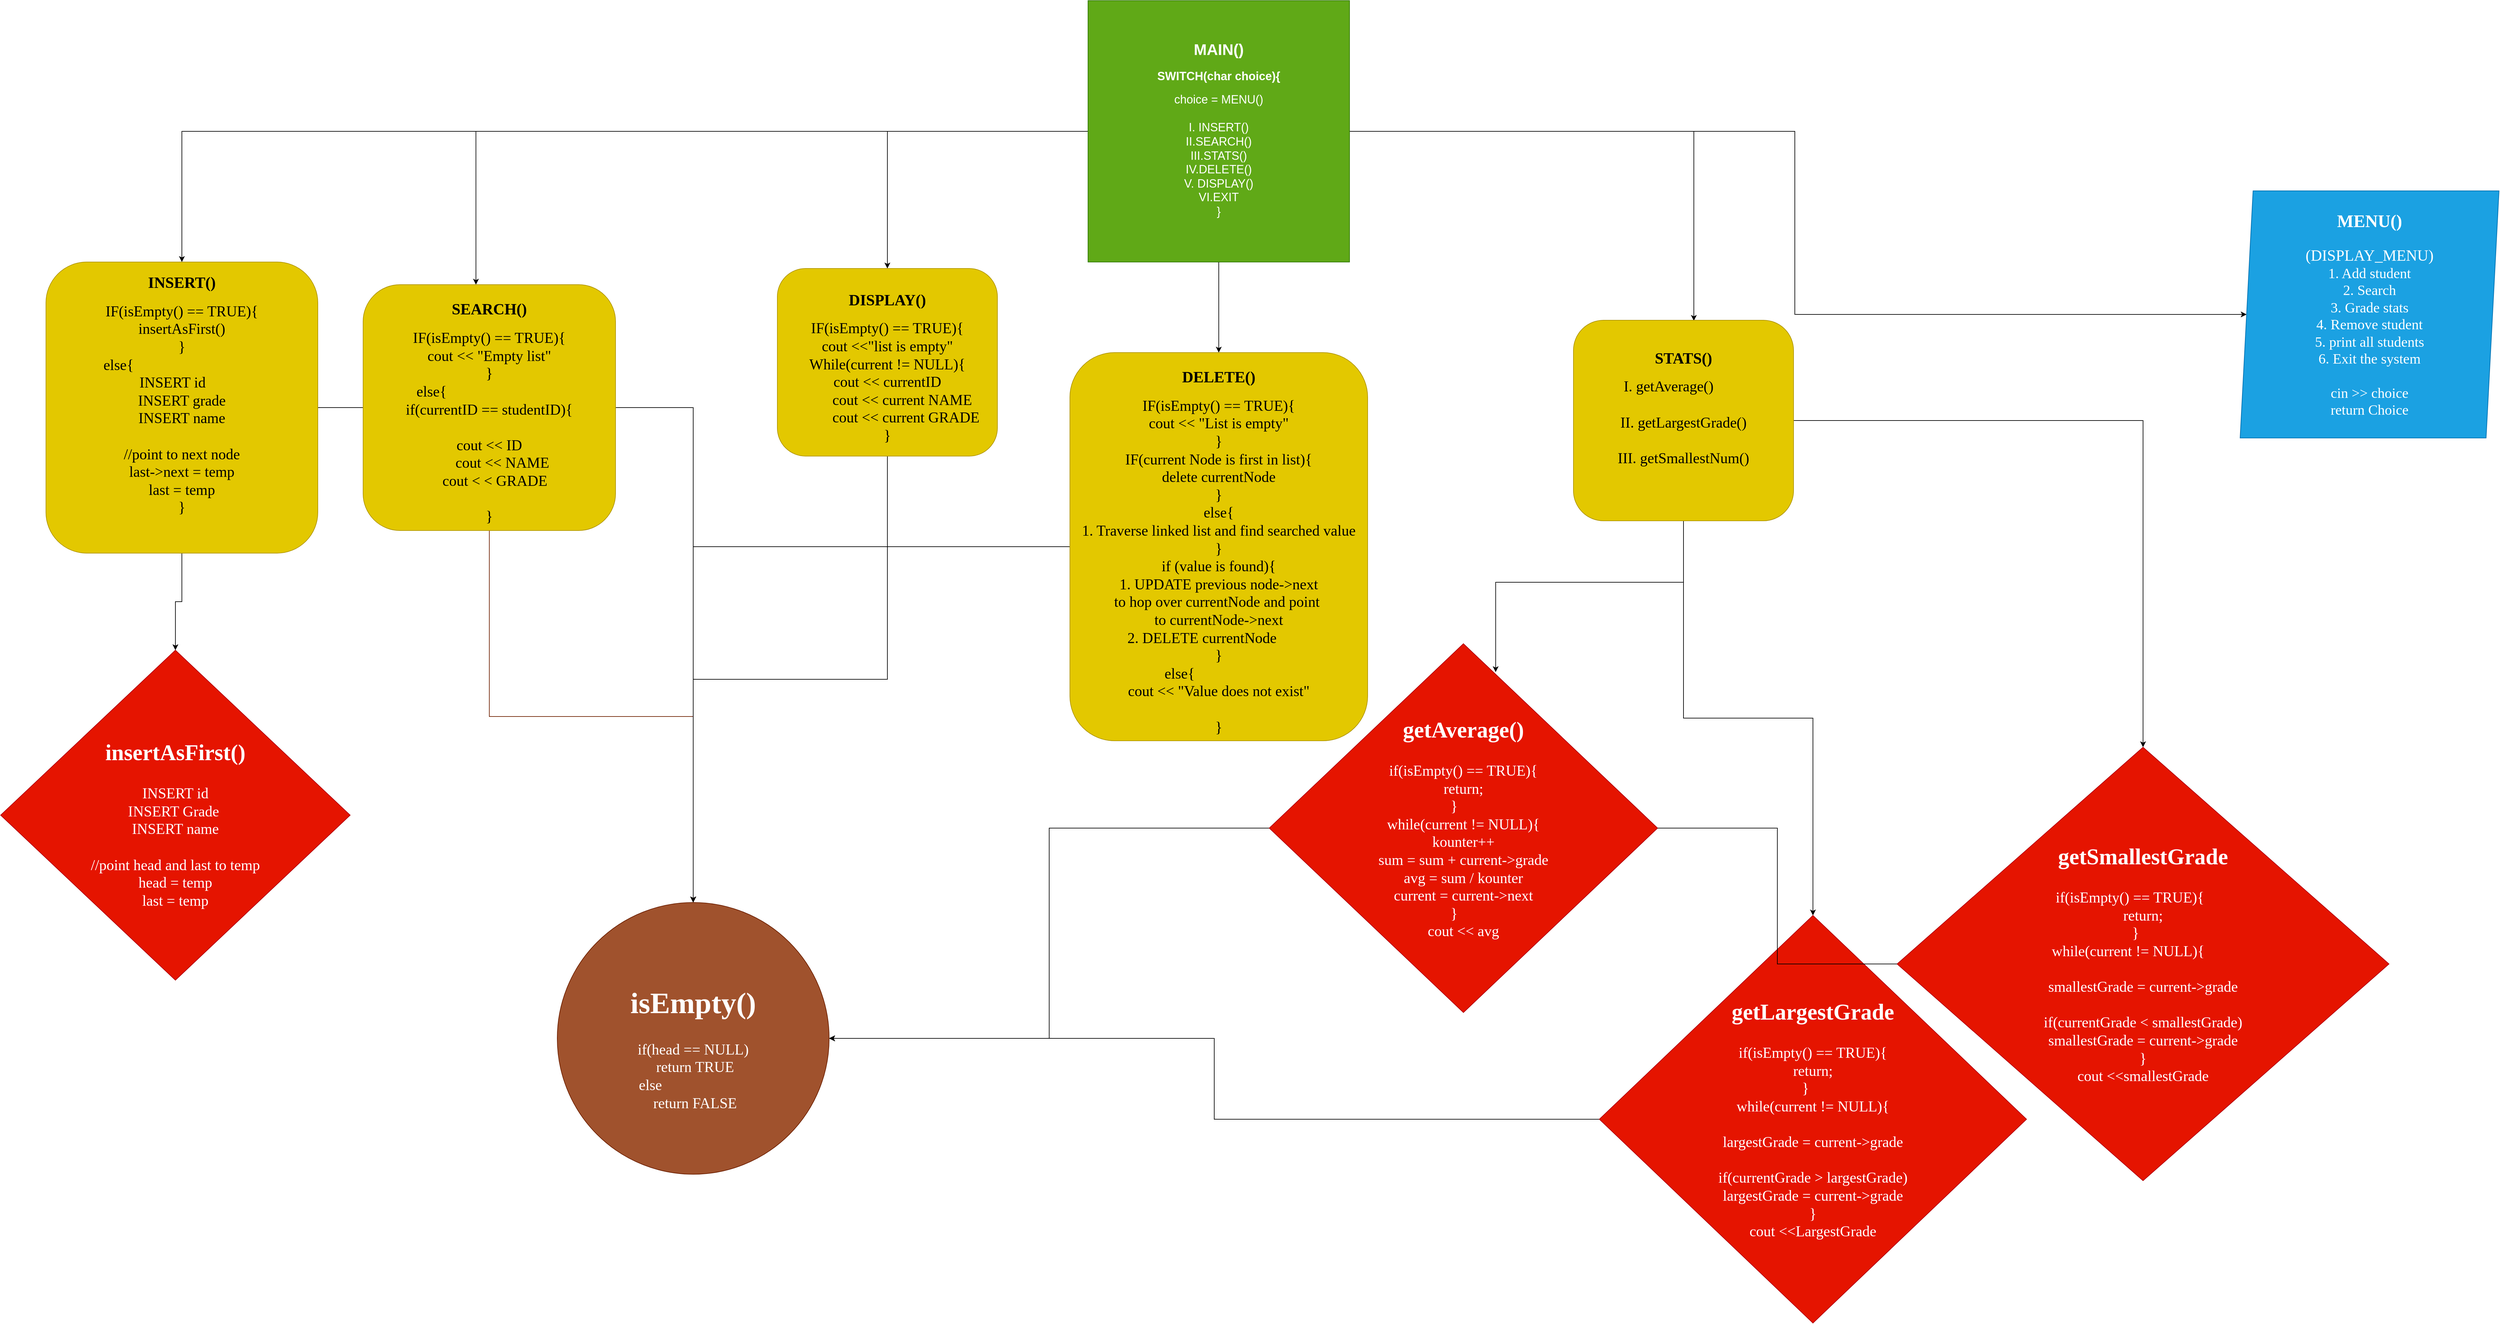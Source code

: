<mxfile version="15.9.1" type="github">
  <diagram id="42B0yYsS4WE9QI_ON9u-" name="Page-1">
    <mxGraphModel dx="3947" dy="1243" grid="1" gridSize="10" guides="1" tooltips="1" connect="1" arrows="1" fold="1" page="1" pageScale="1" pageWidth="850" pageHeight="1100" math="0" shadow="0">
      <root>
        <mxCell id="0" />
        <mxCell id="1" parent="0" />
        <mxCell id="UTaXSZdLz8AItKQFyk2M-6" style="edgeStyle=orthogonalEdgeStyle;rounded=0;orthogonalLoop=1;jettySize=auto;html=1;entryX=0.5;entryY=0;entryDx=0;entryDy=0;fontFamily=Lucida Console;fontSize=18;" edge="1" parent="1" source="UTaXSZdLz8AItKQFyk2M-3" target="UTaXSZdLz8AItKQFyk2M-5">
          <mxGeometry relative="1" as="geometry" />
        </mxCell>
        <mxCell id="UTaXSZdLz8AItKQFyk2M-12" style="edgeStyle=orthogonalEdgeStyle;rounded=0;orthogonalLoop=1;jettySize=auto;html=1;entryX=0.447;entryY=0;entryDx=0;entryDy=0;entryPerimeter=0;fontFamily=Lucida Console;fontSize=24;" edge="1" parent="1" source="UTaXSZdLz8AItKQFyk2M-3" target="UTaXSZdLz8AItKQFyk2M-11">
          <mxGeometry relative="1" as="geometry" />
        </mxCell>
        <mxCell id="UTaXSZdLz8AItKQFyk2M-14" style="edgeStyle=orthogonalEdgeStyle;rounded=0;orthogonalLoop=1;jettySize=auto;html=1;entryX=0.547;entryY=0.003;entryDx=0;entryDy=0;entryPerimeter=0;fontFamily=Lucida Console;fontSize=24;" edge="1" parent="1" source="UTaXSZdLz8AItKQFyk2M-3" target="UTaXSZdLz8AItKQFyk2M-13">
          <mxGeometry relative="1" as="geometry" />
        </mxCell>
        <mxCell id="UTaXSZdLz8AItKQFyk2M-18" style="edgeStyle=orthogonalEdgeStyle;rounded=0;orthogonalLoop=1;jettySize=auto;html=1;fontFamily=Lucida Console;fontSize=24;" edge="1" parent="1" source="UTaXSZdLz8AItKQFyk2M-3" target="UTaXSZdLz8AItKQFyk2M-17">
          <mxGeometry relative="1" as="geometry" />
        </mxCell>
        <mxCell id="UTaXSZdLz8AItKQFyk2M-21" style="edgeStyle=orthogonalEdgeStyle;rounded=0;orthogonalLoop=1;jettySize=auto;html=1;fontFamily=Lucida Console;fontSize=24;" edge="1" parent="1" source="UTaXSZdLz8AItKQFyk2M-3" target="UTaXSZdLz8AItKQFyk2M-19">
          <mxGeometry relative="1" as="geometry" />
        </mxCell>
        <mxCell id="UTaXSZdLz8AItKQFyk2M-41" style="edgeStyle=orthogonalEdgeStyle;rounded=0;orthogonalLoop=1;jettySize=auto;html=1;fontFamily=Lucida Console;fontSize=18;" edge="1" parent="1" source="UTaXSZdLz8AItKQFyk2M-3" target="UTaXSZdLz8AItKQFyk2M-40">
          <mxGeometry relative="1" as="geometry" />
        </mxCell>
        <mxCell id="UTaXSZdLz8AItKQFyk2M-3" value="&lt;h1&gt;MAIN()&lt;/h1&gt;&lt;h2&gt;SWITCH(char choice){&lt;/h2&gt;&lt;div&gt;&lt;font style=&quot;font-size: 18px&quot;&gt;choice = MENU()&lt;/font&gt;&lt;/div&gt;&lt;div&gt;&lt;font style=&quot;font-size: 18px&quot;&gt;&lt;br&gt;&lt;/font&gt;&lt;/div&gt;&lt;div style=&quot;font-size: 18px&quot;&gt;I. INSERT()&lt;/div&gt;&lt;div style=&quot;font-size: 18px&quot;&gt;II.SEARCH()&lt;/div&gt;&lt;div style=&quot;font-size: 18px&quot;&gt;III.STATS()&lt;/div&gt;&lt;div style=&quot;font-size: 18px&quot;&gt;IV.DELETE()&lt;/div&gt;&lt;div style=&quot;font-size: 18px&quot;&gt;V. DISPLAY()&lt;/div&gt;&lt;div style=&quot;font-size: 18px&quot;&gt;VI.EXIT&lt;/div&gt;&lt;div style=&quot;font-size: 18px&quot;&gt;}&lt;/div&gt;&lt;div style=&quot;font-size: 18px&quot;&gt;&lt;br&gt;&lt;/div&gt;" style="whiteSpace=wrap;html=1;aspect=fixed;fillColor=#60a917;strokeColor=#2D7600;fontColor=#ffffff;" vertex="1" parent="1">
          <mxGeometry x="200" y="36" width="404" height="404" as="geometry" />
        </mxCell>
        <mxCell id="UTaXSZdLz8AItKQFyk2M-30" style="edgeStyle=orthogonalEdgeStyle;rounded=0;orthogonalLoop=1;jettySize=auto;html=1;entryX=0.5;entryY=0;entryDx=0;entryDy=0;fontFamily=Lucida Console;fontSize=23;" edge="1" parent="1" source="UTaXSZdLz8AItKQFyk2M-5" target="UTaXSZdLz8AItKQFyk2M-29">
          <mxGeometry relative="1" as="geometry" />
        </mxCell>
        <mxCell id="UTaXSZdLz8AItKQFyk2M-32" style="edgeStyle=orthogonalEdgeStyle;rounded=0;orthogonalLoop=1;jettySize=auto;html=1;fontFamily=Lucida Console;fontSize=23;" edge="1" parent="1" source="UTaXSZdLz8AItKQFyk2M-5" target="UTaXSZdLz8AItKQFyk2M-31">
          <mxGeometry relative="1" as="geometry" />
        </mxCell>
        <mxCell id="UTaXSZdLz8AItKQFyk2M-5" value="&lt;h1 style=&quot;font-size: 24px&quot;&gt;INSERT()&lt;/h1&gt;&lt;div style=&quot;font-size: 23px&quot;&gt;IF(isEmpty() == TRUE){&lt;/div&gt;&lt;div style=&quot;font-size: 23px&quot;&gt;insertAsFirst()&lt;/div&gt;&lt;div style=&quot;font-size: 23px&quot;&gt;}&lt;/div&gt;&lt;div style=&quot;font-size: 23px&quot;&gt;else{&amp;nbsp; &amp;nbsp; &amp;nbsp; &amp;nbsp; &amp;nbsp; &amp;nbsp; &amp;nbsp; &amp;nbsp; &amp;nbsp; &amp;nbsp; &amp;nbsp; &amp;nbsp; &amp;nbsp; &amp;nbsp; &amp;nbsp; &amp;nbsp; &amp;nbsp;&amp;nbsp;&lt;/div&gt;&lt;div style=&quot;font-size: 23px&quot;&gt;&lt;span&gt;INSERT id&amp;nbsp; &amp;nbsp; &amp;nbsp;&lt;/span&gt;&lt;br&gt;&lt;/div&gt;&lt;div style=&quot;font-size: 23px&quot;&gt;INSERT grade&lt;/div&gt;&lt;div style=&quot;font-size: 23px&quot;&gt;INSERT name&lt;/div&gt;&lt;div style=&quot;font-size: 23px&quot;&gt;&lt;br&gt;&lt;/div&gt;&lt;div style=&quot;font-size: 23px&quot;&gt;//point to next node&lt;/div&gt;&lt;div style=&quot;font-size: 23px&quot;&gt;last-&amp;gt;next = temp&lt;/div&gt;&lt;div style=&quot;font-size: 23px&quot;&gt;last = temp&lt;/div&gt;&lt;div style=&quot;font-size: 23px&quot;&gt;}&lt;/div&gt;&lt;div style=&quot;font-size: 23px&quot;&gt;&lt;br&gt;&lt;/div&gt;&lt;div style=&quot;font-size: 23px&quot;&gt;&lt;br&gt;&lt;/div&gt;" style="rounded=1;whiteSpace=wrap;html=1;fontFamily=Lucida Console;fontSize=18;fillColor=#e3c800;fontColor=#000000;strokeColor=#B09500;" vertex="1" parent="1">
          <mxGeometry x="-1410" y="440" width="420" height="450" as="geometry" />
        </mxCell>
        <mxCell id="UTaXSZdLz8AItKQFyk2M-33" style="edgeStyle=orthogonalEdgeStyle;rounded=0;orthogonalLoop=1;jettySize=auto;html=1;fontFamily=Lucida Console;fontSize=23;fillColor=#a0522d;strokeColor=#6D1F00;" edge="1" parent="1" source="UTaXSZdLz8AItKQFyk2M-11" target="UTaXSZdLz8AItKQFyk2M-31">
          <mxGeometry relative="1" as="geometry" />
        </mxCell>
        <mxCell id="UTaXSZdLz8AItKQFyk2M-11" value="&lt;h1 style=&quot;font-size: 24px&quot;&gt;SEARCH()&lt;/h1&gt;&lt;div style=&quot;font-size: 23px&quot;&gt;IF(isEmpty() == TRUE){&lt;/div&gt;&lt;div style=&quot;font-size: 23px&quot;&gt;cout &amp;lt;&amp;lt; &quot;Empty list&quot;&lt;/div&gt;&lt;div style=&quot;font-size: 23px&quot;&gt;}&lt;/div&gt;&lt;div style=&quot;font-size: 23px&quot;&gt;else{&amp;nbsp; &amp;nbsp; &amp;nbsp; &amp;nbsp; &amp;nbsp; &amp;nbsp; &amp;nbsp; &amp;nbsp; &amp;nbsp; &amp;nbsp; &amp;nbsp; &amp;nbsp; &amp;nbsp; &amp;nbsp; &amp;nbsp; &amp;nbsp;&lt;/div&gt;&lt;div style=&quot;font-size: 23px&quot;&gt;if(currentID == studentID){&lt;/div&gt;&lt;div style=&quot;font-size: 23px&quot;&gt;&lt;span&gt;&lt;br&gt;&lt;/span&gt;&lt;/div&gt;&lt;div style=&quot;font-size: 23px&quot;&gt;&lt;span&gt;cout &amp;lt;&amp;lt; ID&lt;/span&gt;&lt;br&gt;&lt;/div&gt;&lt;div style=&quot;font-size: 23px&quot;&gt;&amp;nbsp; &amp;nbsp; &amp;nbsp; &amp;nbsp;cout &amp;lt;&amp;lt; NAME&lt;/div&gt;&lt;div style=&quot;font-size: 23px&quot;&gt;&lt;span style=&quot;white-space: pre&quot;&gt;	&lt;/span&gt;&amp;nbsp; cout &amp;lt; &amp;lt; GRADE&lt;/div&gt;&lt;div style=&quot;font-size: 23px&quot;&gt;&lt;br&gt;&lt;/div&gt;&lt;div style=&quot;font-size: 23px&quot;&gt;}&lt;/div&gt;" style="rounded=1;whiteSpace=wrap;html=1;fontFamily=Lucida Console;fontSize=18;fillColor=#e3c800;fontColor=#000000;strokeColor=#B09500;" vertex="1" parent="1">
          <mxGeometry x="-920" y="475" width="390" height="380" as="geometry" />
        </mxCell>
        <mxCell id="UTaXSZdLz8AItKQFyk2M-26" style="edgeStyle=orthogonalEdgeStyle;rounded=0;orthogonalLoop=1;jettySize=auto;html=1;entryX=0.583;entryY=0.077;entryDx=0;entryDy=0;entryPerimeter=0;fontFamily=Lucida Console;fontSize=23;" edge="1" parent="1" source="UTaXSZdLz8AItKQFyk2M-13" target="UTaXSZdLz8AItKQFyk2M-23">
          <mxGeometry relative="1" as="geometry" />
        </mxCell>
        <mxCell id="UTaXSZdLz8AItKQFyk2M-27" style="edgeStyle=orthogonalEdgeStyle;rounded=0;orthogonalLoop=1;jettySize=auto;html=1;entryX=0.5;entryY=0;entryDx=0;entryDy=0;fontFamily=Lucida Console;fontSize=23;" edge="1" parent="1" source="UTaXSZdLz8AItKQFyk2M-13" target="UTaXSZdLz8AItKQFyk2M-24">
          <mxGeometry relative="1" as="geometry" />
        </mxCell>
        <mxCell id="UTaXSZdLz8AItKQFyk2M-28" style="edgeStyle=orthogonalEdgeStyle;rounded=0;orthogonalLoop=1;jettySize=auto;html=1;entryX=0.5;entryY=0;entryDx=0;entryDy=0;fontFamily=Lucida Console;fontSize=23;" edge="1" parent="1" source="UTaXSZdLz8AItKQFyk2M-13" target="UTaXSZdLz8AItKQFyk2M-25">
          <mxGeometry relative="1" as="geometry" />
        </mxCell>
        <mxCell id="UTaXSZdLz8AItKQFyk2M-13" value="&lt;h1 style=&quot;font-size: 24px&quot;&gt;STATS()&lt;/h1&gt;&lt;div style=&quot;font-size: 23px&quot;&gt;I. getAverage()&amp;nbsp; &amp;nbsp; &amp;nbsp; &amp;nbsp;&amp;nbsp;&lt;/div&gt;&lt;div style=&quot;font-size: 23px&quot;&gt;&lt;span&gt;&lt;br&gt;&lt;/span&gt;&lt;/div&gt;&lt;div style=&quot;font-size: 23px&quot;&gt;&amp;nbsp;II. getLargestGrade()&amp;nbsp;&lt;/div&gt;&lt;div style=&quot;font-size: 23px&quot;&gt;&lt;span&gt;&amp;nbsp; &amp;nbsp; &amp;nbsp; &amp;nbsp;&lt;/span&gt;&lt;/div&gt;&lt;div style=&quot;font-size: 23px&quot;&gt;III. getSmallestNum()&lt;/div&gt;&lt;div style=&quot;font-size: 23px&quot;&gt;&lt;br&gt;&lt;/div&gt;&lt;div style=&quot;font-size: 23px&quot;&gt;&lt;br&gt;&lt;/div&gt;" style="rounded=1;whiteSpace=wrap;html=1;fontFamily=Lucida Console;fontSize=18;fillColor=#e3c800;fontColor=#000000;strokeColor=#B09500;" vertex="1" parent="1">
          <mxGeometry x="950" y="530" width="340" height="310" as="geometry" />
        </mxCell>
        <mxCell id="UTaXSZdLz8AItKQFyk2M-34" style="edgeStyle=orthogonalEdgeStyle;rounded=0;orthogonalLoop=1;jettySize=auto;html=1;fontFamily=Lucida Console;fontSize=23;" edge="1" parent="1" source="UTaXSZdLz8AItKQFyk2M-17" target="UTaXSZdLz8AItKQFyk2M-31">
          <mxGeometry relative="1" as="geometry" />
        </mxCell>
        <mxCell id="UTaXSZdLz8AItKQFyk2M-17" value="&lt;h1 style=&quot;font-size: 24px&quot;&gt;DISPLAY()&lt;/h1&gt;&lt;div style=&quot;font-size: 23px&quot;&gt;IF(isEmpty() == TRUE){&lt;/div&gt;&lt;div style=&quot;font-size: 23px&quot;&gt;cout &amp;lt;&amp;lt;&quot;list is empty&quot;&lt;/div&gt;&lt;div style=&quot;font-size: 23px&quot;&gt;While(current != NULL){&lt;/div&gt;&lt;div style=&quot;font-size: 23px&quot;&gt;cout &amp;lt;&amp;lt; currentID&lt;/div&gt;&lt;div style=&quot;font-size: 23px&quot;&gt;&amp;nbsp; &amp;nbsp; &amp;nbsp; &amp;nbsp; cout &amp;lt;&amp;lt; current NAME&lt;/div&gt;&lt;div style=&quot;font-size: 23px&quot;&gt;&amp;nbsp; &amp;nbsp; &amp;nbsp; &amp;nbsp; &amp;nbsp; cout &amp;lt;&amp;lt; current GRADE&lt;/div&gt;&lt;div style=&quot;font-size: 23px&quot;&gt;}&lt;/div&gt;" style="rounded=1;whiteSpace=wrap;html=1;fontFamily=Lucida Console;fontSize=18;fillColor=#e3c800;fontColor=#000000;strokeColor=#B09500;" vertex="1" parent="1">
          <mxGeometry x="-280" y="450" width="340" height="290" as="geometry" />
        </mxCell>
        <mxCell id="UTaXSZdLz8AItKQFyk2M-35" style="edgeStyle=orthogonalEdgeStyle;rounded=0;orthogonalLoop=1;jettySize=auto;html=1;fontFamily=Lucida Console;fontSize=23;" edge="1" parent="1" source="UTaXSZdLz8AItKQFyk2M-19" target="UTaXSZdLz8AItKQFyk2M-31">
          <mxGeometry relative="1" as="geometry" />
        </mxCell>
        <mxCell id="UTaXSZdLz8AItKQFyk2M-19" value="&lt;h1 style=&quot;font-size: 24px&quot;&gt;DELETE()&lt;/h1&gt;&lt;div style=&quot;font-size: 23px&quot;&gt;IF(isEmpty() == TRUE){&lt;/div&gt;&lt;div style=&quot;font-size: 23px&quot;&gt;cout &amp;lt;&amp;lt; &quot;List is empty&quot;&lt;/div&gt;&lt;div style=&quot;font-size: 23px&quot;&gt;}&lt;/div&gt;&lt;div style=&quot;font-size: 23px&quot;&gt;IF(current Node is first in list){&lt;/div&gt;&lt;div style=&quot;font-size: 23px&quot;&gt;delete currentNode&lt;/div&gt;&lt;div style=&quot;font-size: 23px&quot;&gt;}&lt;/div&gt;&lt;div style=&quot;font-size: 23px&quot;&gt;else{&lt;/div&gt;&lt;div style=&quot;font-size: 23px&quot;&gt;1. Traverse linked list and find searched value&lt;/div&gt;&lt;div style=&quot;font-size: 23px&quot;&gt;}&lt;/div&gt;&lt;div style=&quot;font-size: 23px&quot;&gt;if (value is found){&lt;/div&gt;&lt;div style=&quot;font-size: 23px&quot;&gt;1. UPDATE previous node-&amp;gt;next&lt;/div&gt;&lt;div style=&quot;font-size: 23px&quot;&gt;to hop over currentNode and point&amp;nbsp;&lt;/div&gt;&lt;div style=&quot;font-size: 23px&quot;&gt;to currentNode-&amp;gt;next&lt;/div&gt;&lt;div style=&quot;font-size: 23px&quot;&gt;&lt;span&gt;2. DELETE currentNode&amp;nbsp; &amp;nbsp; &amp;nbsp; &amp;nbsp; &amp;nbsp;&lt;/span&gt;&lt;/div&gt;&lt;div style=&quot;font-size: 23px&quot;&gt;}&lt;/div&gt;&lt;div style=&quot;font-size: 23px&quot;&gt;&lt;span&gt;else{&amp;nbsp; &amp;nbsp; &amp;nbsp; &amp;nbsp; &amp;nbsp; &amp;nbsp; &amp;nbsp; &amp;nbsp; &amp;nbsp; &amp;nbsp; &amp;nbsp;&lt;/span&gt;&lt;/div&gt;&lt;div style=&quot;font-size: 23px&quot;&gt;cout &amp;lt;&amp;lt; &quot;Value does not exist&quot;&lt;/div&gt;&lt;div style=&quot;font-size: 23px&quot;&gt;&lt;br&gt;&lt;/div&gt;&lt;div style=&quot;font-size: 23px&quot;&gt;}&lt;/div&gt;" style="rounded=1;whiteSpace=wrap;html=1;fontFamily=Lucida Console;fontSize=18;fillColor=#e3c800;fontColor=#000000;strokeColor=#B09500;" vertex="1" parent="1">
          <mxGeometry x="172" y="580" width="460" height="600" as="geometry" />
        </mxCell>
        <mxCell id="UTaXSZdLz8AItKQFyk2M-36" style="edgeStyle=orthogonalEdgeStyle;rounded=0;orthogonalLoop=1;jettySize=auto;html=1;fontFamily=Lucida Console;fontSize=23;" edge="1" parent="1" source="UTaXSZdLz8AItKQFyk2M-23" target="UTaXSZdLz8AItKQFyk2M-31">
          <mxGeometry relative="1" as="geometry" />
        </mxCell>
        <mxCell id="UTaXSZdLz8AItKQFyk2M-37" style="edgeStyle=orthogonalEdgeStyle;rounded=0;orthogonalLoop=1;jettySize=auto;html=1;fontFamily=Lucida Console;fontSize=23;" edge="1" parent="1" source="UTaXSZdLz8AItKQFyk2M-24" target="UTaXSZdLz8AItKQFyk2M-31">
          <mxGeometry relative="1" as="geometry" />
        </mxCell>
        <mxCell id="UTaXSZdLz8AItKQFyk2M-24" value="&lt;h2&gt;getLargestGrade&lt;/h2&gt;&lt;div&gt;&lt;div&gt;if(isEmpty() == TRUE){&lt;/div&gt;&lt;div&gt;return;&lt;/div&gt;&lt;div&gt;}&amp;nbsp; &amp;nbsp;&amp;nbsp;&lt;/div&gt;&lt;div&gt;while(current != NULL){&lt;/div&gt;&lt;div&gt;&lt;br&gt;&lt;/div&gt;&lt;div&gt;largestGrade = current-&amp;gt;grade&lt;/div&gt;&lt;div&gt;&lt;br&gt;&lt;/div&gt;&lt;div&gt;if(currentGrade &amp;gt; largestGrade)&lt;/div&gt;&lt;div&gt;&lt;span&gt;	&lt;/span&gt;largestGrade = current-&amp;gt;grade&lt;/div&gt;&lt;div&gt;}&lt;/div&gt;&lt;div&gt;cout &amp;lt;&amp;lt;LargestGrade&lt;/div&gt;&lt;/div&gt;&lt;div&gt;&lt;br&gt;&lt;/div&gt;" style="rhombus;whiteSpace=wrap;html=1;fontFamily=Lucida Console;fontSize=23;fillColor=#e51400;fontColor=#ffffff;strokeColor=#B20000;" vertex="1" parent="1">
          <mxGeometry x="990" y="1450" width="660" height="630" as="geometry" />
        </mxCell>
        <mxCell id="UTaXSZdLz8AItKQFyk2M-38" style="edgeStyle=orthogonalEdgeStyle;rounded=0;orthogonalLoop=1;jettySize=auto;html=1;fontFamily=Lucida Console;fontSize=23;startArrow=none;" edge="1" parent="1" source="UTaXSZdLz8AItKQFyk2M-23" target="UTaXSZdLz8AItKQFyk2M-31">
          <mxGeometry relative="1" as="geometry" />
        </mxCell>
        <mxCell id="UTaXSZdLz8AItKQFyk2M-25" value="&lt;h2&gt;getSmallestGrade&lt;/h2&gt;&lt;div&gt;&lt;div&gt;if(isEmpty() == TRUE){&amp;nbsp; &amp;nbsp; &amp;nbsp; &amp;nbsp;&lt;/div&gt;&lt;div&gt;return;&lt;/div&gt;&lt;div&gt;}&amp;nbsp; &amp;nbsp;&amp;nbsp;&lt;/div&gt;&lt;div&gt;while(current != NULL){&amp;nbsp; &amp;nbsp; &amp;nbsp; &amp;nbsp;&amp;nbsp;&lt;/div&gt;&lt;div&gt;&lt;br&gt;&lt;/div&gt;&lt;div&gt;smallestGrade = current-&amp;gt;grade&lt;/div&gt;&lt;div&gt;&lt;br&gt;&lt;/div&gt;&lt;div&gt;if(currentGrade &amp;lt; smallestGrade)&lt;/div&gt;&lt;div&gt;smallestGrade = current-&amp;gt;grade&lt;/div&gt;&lt;div&gt;}&lt;/div&gt;&lt;div&gt;cout &amp;lt;&amp;lt;smallestGrade&lt;/div&gt;&lt;/div&gt;&lt;div&gt;&lt;br&gt;&lt;/div&gt;" style="rhombus;whiteSpace=wrap;html=1;fontFamily=Lucida Console;fontSize=23;fillColor=#e51400;fontColor=#ffffff;strokeColor=#B20000;" vertex="1" parent="1">
          <mxGeometry x="1450" y="1190" width="760" height="670" as="geometry" />
        </mxCell>
        <mxCell id="UTaXSZdLz8AItKQFyk2M-29" value="&lt;h2&gt;insertAsFirst()&lt;/h2&gt;&lt;div&gt;INSERT id&lt;/div&gt;&lt;div&gt;INSERT Grade&amp;nbsp;&lt;/div&gt;&lt;div&gt;INSERT name&lt;/div&gt;&lt;div&gt;&lt;br&gt;&lt;/div&gt;&lt;div&gt;//point head and last to temp&lt;/div&gt;&lt;div&gt;head = temp&lt;/div&gt;&lt;div&gt;last = temp&lt;/div&gt;" style="rhombus;whiteSpace=wrap;html=1;fontFamily=Lucida Console;fontSize=23;fillColor=#e51400;fontColor=#ffffff;strokeColor=#B20000;" vertex="1" parent="1">
          <mxGeometry x="-1480" y="1040" width="540" height="510" as="geometry" />
        </mxCell>
        <mxCell id="UTaXSZdLz8AItKQFyk2M-31" value="&lt;h1&gt;isEmpty()&lt;/h1&gt;&lt;div&gt;if(head == NULL)&lt;/div&gt;&lt;div&gt;&lt;span&gt;&lt;span style=&quot;white-space: pre&quot;&gt;	&lt;/span&gt;return TRUE&lt;/span&gt;&lt;/div&gt;&lt;div&gt;else&amp;nbsp; &amp;nbsp; &amp;nbsp; &amp;nbsp; &amp;nbsp; &amp;nbsp; &amp;nbsp; &amp;nbsp; &amp;nbsp; &amp;nbsp; &amp;nbsp; &amp;nbsp;&lt;/div&gt;&lt;div&gt;&lt;span&gt;&lt;span style=&quot;white-space: pre&quot;&gt;	&lt;/span&gt;return FALSE&lt;/span&gt;&lt;/div&gt;" style="ellipse;whiteSpace=wrap;html=1;aspect=fixed;fontFamily=Lucida Console;fontSize=23;fillColor=#a0522d;fontColor=#ffffff;strokeColor=#6D1F00;" vertex="1" parent="1">
          <mxGeometry x="-620" y="1430" width="420" height="420" as="geometry" />
        </mxCell>
        <mxCell id="UTaXSZdLz8AItKQFyk2M-23" value="&lt;h2&gt;getAverage()&lt;/h2&gt;&lt;div&gt;&lt;div&gt;if(isEmpty() == TRUE){&lt;/div&gt;&lt;div&gt;return;&lt;/div&gt;&lt;div&gt;}&amp;nbsp; &amp;nbsp; &amp;nbsp;&lt;/div&gt;&lt;div&gt;while(current != NULL){&lt;/div&gt;&lt;div&gt;kounter++&lt;/div&gt;&lt;div&gt;sum = sum + current-&amp;gt;grade&lt;/div&gt;&lt;div&gt;avg = sum / kounter&lt;/div&gt;&lt;div&gt;current = current-&amp;gt;next&lt;/div&gt;&lt;div&gt;}&amp;nbsp; &amp;nbsp; &amp;nbsp;&lt;/div&gt;&lt;div&gt;cout &amp;lt;&amp;lt; avg&lt;/div&gt;&lt;/div&gt;&lt;div&gt;&lt;br&gt;&lt;/div&gt;" style="rhombus;whiteSpace=wrap;html=1;fontFamily=Lucida Console;fontSize=23;fillColor=#e51400;fontColor=#ffffff;strokeColor=#B20000;" vertex="1" parent="1">
          <mxGeometry x="480" y="1030" width="600" height="570" as="geometry" />
        </mxCell>
        <mxCell id="UTaXSZdLz8AItKQFyk2M-39" value="" style="edgeStyle=orthogonalEdgeStyle;rounded=0;orthogonalLoop=1;jettySize=auto;html=1;fontFamily=Lucida Console;fontSize=23;endArrow=none;" edge="1" parent="1" source="UTaXSZdLz8AItKQFyk2M-25" target="UTaXSZdLz8AItKQFyk2M-23">
          <mxGeometry relative="1" as="geometry">
            <mxPoint x="1430.0" y="1405" as="sourcePoint" />
            <mxPoint x="-310" y="1300" as="targetPoint" />
          </mxGeometry>
        </mxCell>
        <mxCell id="UTaXSZdLz8AItKQFyk2M-40" value="&lt;h2&gt;MENU()&lt;/h2&gt;&lt;div&gt;&lt;font style=&quot;font-size: 24px&quot;&gt;(DISPLAY_MENU)&lt;/font&gt;&lt;/div&gt;&lt;div style=&quot;font-size: 22px&quot;&gt;&lt;font style=&quot;font-size: 22px&quot;&gt;1. Add student&lt;/font&gt;&lt;/div&gt;&lt;div style=&quot;font-size: 22px&quot;&gt;&lt;font style=&quot;font-size: 22px&quot;&gt;2. Search&lt;/font&gt;&lt;/div&gt;&lt;div style=&quot;font-size: 22px&quot;&gt;&lt;font style=&quot;font-size: 22px&quot;&gt;3. Grade stats&lt;/font&gt;&lt;/div&gt;&lt;div style=&quot;font-size: 22px&quot;&gt;&lt;font style=&quot;font-size: 22px&quot;&gt;4. Remove student&lt;/font&gt;&lt;/div&gt;&lt;div style=&quot;font-size: 22px&quot;&gt;&lt;font style=&quot;font-size: 22px&quot;&gt;5. print all students&lt;/font&gt;&lt;/div&gt;&lt;div style=&quot;font-size: 22px&quot;&gt;&lt;font style=&quot;font-size: 22px&quot;&gt;6. Exit the system&lt;/font&gt;&lt;/div&gt;&lt;div style=&quot;font-size: 22px&quot;&gt;&lt;font style=&quot;font-size: 22px&quot;&gt;&lt;br&gt;&lt;/font&gt;&lt;/div&gt;&lt;div style=&quot;font-size: 22px&quot;&gt;&lt;font style=&quot;font-size: 22px&quot;&gt;cin &amp;gt;&amp;gt; choice&lt;/font&gt;&lt;/div&gt;&lt;div style=&quot;font-size: 22px&quot;&gt;&lt;font style=&quot;font-size: 22px&quot;&gt;return Choice&lt;/font&gt;&lt;/div&gt;&lt;div&gt;&lt;br&gt;&lt;/div&gt;" style="shape=parallelogram;perimeter=parallelogramPerimeter;whiteSpace=wrap;html=1;fixedSize=1;fontFamily=Lucida Console;fontSize=18;fillColor=#1ba1e2;fontColor=#ffffff;strokeColor=#006EAF;" vertex="1" parent="1">
          <mxGeometry x="1980" y="330" width="400" height="382" as="geometry" />
        </mxCell>
      </root>
    </mxGraphModel>
  </diagram>
</mxfile>
